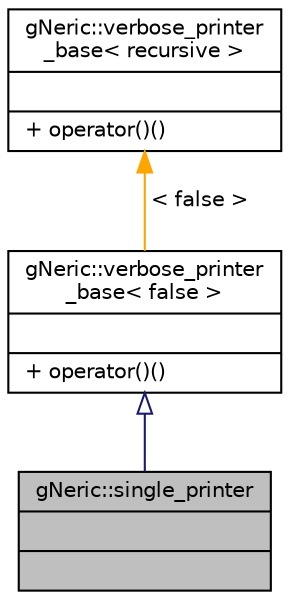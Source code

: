 digraph "gNeric::single_printer"
{
 // INTERACTIVE_SVG=YES
  bgcolor="transparent";
  edge [fontname="Helvetica",fontsize="10",labelfontname="Helvetica",labelfontsize="10"];
  node [fontname="Helvetica",fontsize="10",shape=record];
  Node3 [label="{gNeric::single_printer\n||}",height=0.2,width=0.4,color="black", fillcolor="grey75", style="filled", fontcolor="black"];
  Node4 -> Node3 [dir="back",color="midnightblue",fontsize="10",style="solid",arrowtail="onormal",fontname="Helvetica"];
  Node4 [label="{gNeric::verbose_printer\l_base\< false \>\n||+ operator()()\l}",height=0.2,width=0.4,color="black",URL="$d2/dc8/structgNeric_1_1verbose__printer__base.html"];
  Node5 -> Node4 [dir="back",color="orange",fontsize="10",style="solid",label=" \< false \>" ,fontname="Helvetica"];
  Node5 [label="{gNeric::verbose_printer\l_base\< recursive \>\n||+ operator()()\l}",height=0.2,width=0.4,color="black",URL="$d2/dc8/structgNeric_1_1verbose__printer__base.html",tooltip="Verbose printer prints level and content. "];
}
